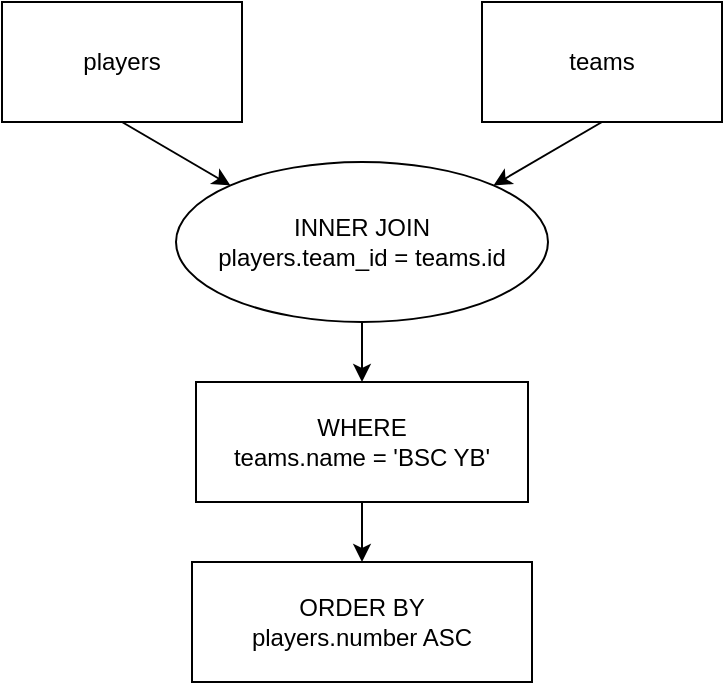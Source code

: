 <mxfile version="14.7.0" type="device"><diagram id="C5RBs43oDa-KdzZeNtuy" name="Page-1"><mxGraphModel dx="1350" dy="804" grid="1" gridSize="10" guides="1" tooltips="1" connect="1" arrows="1" fold="1" page="1" pageScale="1" pageWidth="827" pageHeight="1169" math="0" shadow="0"><root><mxCell id="WIyWlLk6GJQsqaUBKTNV-0"/><mxCell id="WIyWlLk6GJQsqaUBKTNV-1" parent="WIyWlLk6GJQsqaUBKTNV-0"/><mxCell id="LyntWVqrlmQlhZsJOaVM-4" style="rounded=0;orthogonalLoop=1;jettySize=auto;html=1;exitX=0.5;exitY=1;exitDx=0;exitDy=0;entryX=0;entryY=0;entryDx=0;entryDy=0;" edge="1" parent="WIyWlLk6GJQsqaUBKTNV-1" source="LyntWVqrlmQlhZsJOaVM-0" target="LyntWVqrlmQlhZsJOaVM-3"><mxGeometry relative="1" as="geometry"/></mxCell><mxCell id="LyntWVqrlmQlhZsJOaVM-0" value="players" style="rounded=0;whiteSpace=wrap;html=1;" vertex="1" parent="WIyWlLk6GJQsqaUBKTNV-1"><mxGeometry x="234" y="40" width="120" height="60" as="geometry"/></mxCell><mxCell id="LyntWVqrlmQlhZsJOaVM-5" style="edgeStyle=none;rounded=0;orthogonalLoop=1;jettySize=auto;html=1;exitX=0.5;exitY=1;exitDx=0;exitDy=0;entryX=1;entryY=0;entryDx=0;entryDy=0;" edge="1" parent="WIyWlLk6GJQsqaUBKTNV-1" source="LyntWVqrlmQlhZsJOaVM-2" target="LyntWVqrlmQlhZsJOaVM-3"><mxGeometry relative="1" as="geometry"/></mxCell><mxCell id="LyntWVqrlmQlhZsJOaVM-2" value="teams" style="rounded=0;whiteSpace=wrap;html=1;" vertex="1" parent="WIyWlLk6GJQsqaUBKTNV-1"><mxGeometry x="474" y="40" width="120" height="60" as="geometry"/></mxCell><mxCell id="LyntWVqrlmQlhZsJOaVM-8" value="" style="edgeStyle=none;rounded=0;orthogonalLoop=1;jettySize=auto;html=1;" edge="1" parent="WIyWlLk6GJQsqaUBKTNV-1" source="LyntWVqrlmQlhZsJOaVM-3" target="LyntWVqrlmQlhZsJOaVM-7"><mxGeometry relative="1" as="geometry"/></mxCell><mxCell id="LyntWVqrlmQlhZsJOaVM-3" value="&lt;div&gt;INNER JOIN&lt;br&gt;players.team_id = teams.id&lt;br&gt;&lt;/div&gt;" style="ellipse;whiteSpace=wrap;html=1;" vertex="1" parent="WIyWlLk6GJQsqaUBKTNV-1"><mxGeometry x="321" y="120" width="186" height="80" as="geometry"/></mxCell><mxCell id="LyntWVqrlmQlhZsJOaVM-10" value="" style="edgeStyle=none;rounded=0;orthogonalLoop=1;jettySize=auto;html=1;" edge="1" parent="WIyWlLk6GJQsqaUBKTNV-1" source="LyntWVqrlmQlhZsJOaVM-7" target="LyntWVqrlmQlhZsJOaVM-9"><mxGeometry relative="1" as="geometry"/></mxCell><mxCell id="LyntWVqrlmQlhZsJOaVM-7" value="&lt;div&gt;WHERE&lt;/div&gt;&lt;div&gt;teams.name = 'BSC YB'&lt;br&gt;&lt;/div&gt;" style="whiteSpace=wrap;html=1;" vertex="1" parent="WIyWlLk6GJQsqaUBKTNV-1"><mxGeometry x="331" y="230" width="166" height="60" as="geometry"/></mxCell><mxCell id="LyntWVqrlmQlhZsJOaVM-9" value="&lt;div&gt;ORDER BY&lt;/div&gt;&lt;div&gt;players.number ASC&lt;br&gt;&lt;/div&gt;" style="whiteSpace=wrap;html=1;" vertex="1" parent="WIyWlLk6GJQsqaUBKTNV-1"><mxGeometry x="329" y="320" width="170" height="60" as="geometry"/></mxCell></root></mxGraphModel></diagram></mxfile>